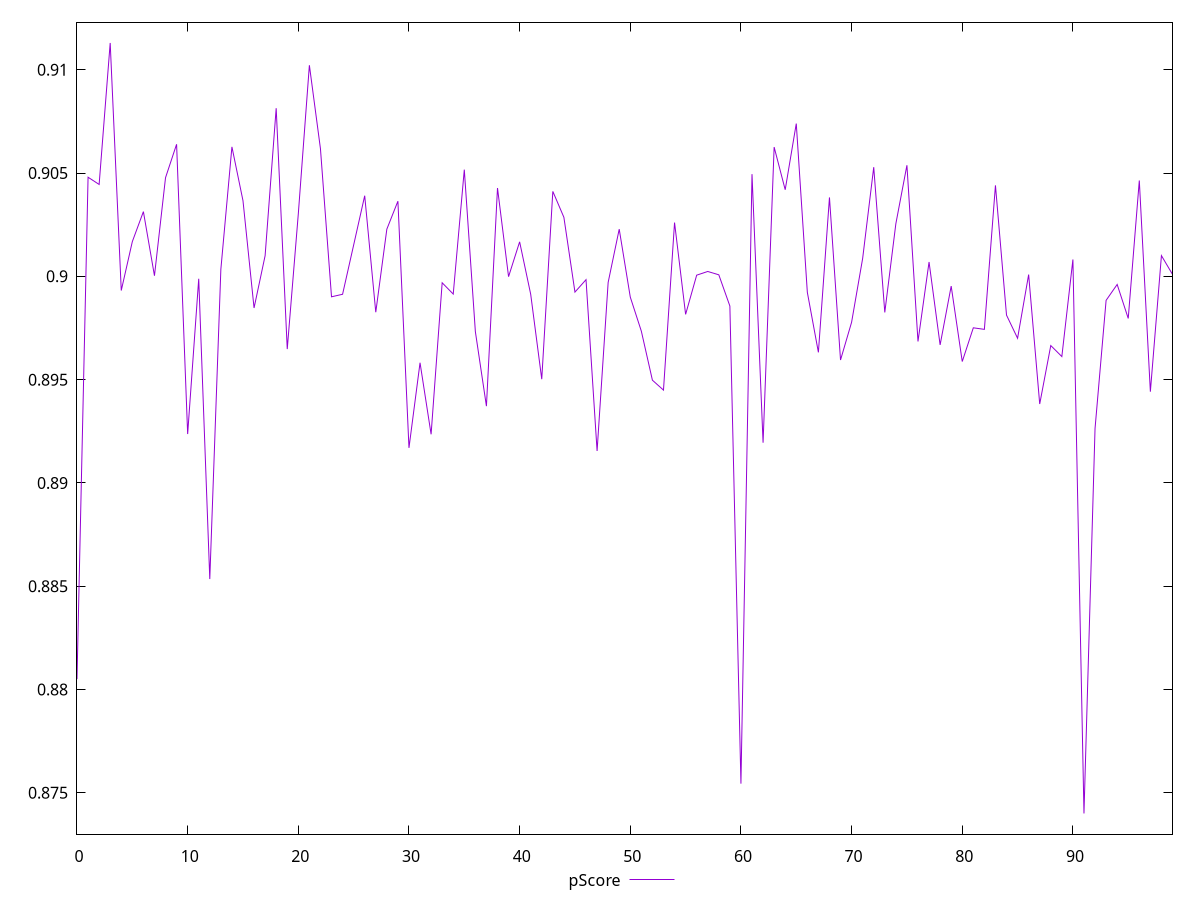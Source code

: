 reset

$pScore <<EOF
0 0.8805029197426848
1 0.9047986603196576
2 0.904448238596021
3 0.9112985781048799
4 0.8993142726745476
5 0.9016817220679119
6 0.9031335159367324
7 0.9000298956769686
8 0.9047756990311211
9 0.9063936018800723
10 0.8923659716984147
11 0.8998826431528543
12 0.8853458960343829
13 0.9003416875676706
14 0.9062675813234834
15 0.9036611092638049
16 0.8984693222463579
17 0.9010009998363396
18 0.9081399973249027
19 0.8964798126216622
20 0.903026819037008
21 0.9102201336807301
22 0.9061801464773755
23 0.8990102780895577
24 0.8991325763894119
25 0.901514804546128
26 0.9039039463666196
27 0.8982633599626646
28 0.9022843266813905
29 0.9036386702690025
30 0.8916967028343886
31 0.8958172456154954
32 0.8923538794097754
33 0.899688989657971
34 0.8991423836917449
35 0.9051644390086098
36 0.8973251305017063
37 0.8937161056872341
38 0.9042756944866615
39 0.8999849478333946
40 0.9016713741284231
41 0.8991338840530836
42 0.8950219676518768
43 0.90411261189123
44 0.902857671251556
45 0.8992384738530184
46 0.8998396228003077
47 0.8915471471516677
48 0.8997059488454047
49 0.9022849717047248
50 0.8989965401335273
51 0.8973448923110433
52 0.8949727611727096
53 0.8944928297731156
54 0.9026027447978848
55 0.8981596562462569
56 0.9000572510211617
57 0.9002362845768135
58 0.9000748349157686
59 0.8985624065105766
60 0.8754422483252216
61 0.90494784984314
62 0.8919464477505851
63 0.9062580792693145
64 0.9041925694160884
65 0.9073946694304836
66 0.8992286705143104
67 0.8963204549499726
68 0.9038194000294855
69 0.8959504301729104
70 0.8977772747173992
71 0.9008705850445005
72 0.905284107445474
73 0.8982541728264978
74 0.9025486324373377
75 0.9053776319834452
76 0.896848387933514
77 0.9006933369508987
78 0.8966813422670006
79 0.8995278165937209
80 0.8958762266503598
81 0.8975088536110368
82 0.8974338006673525
83 0.9044054347276491
84 0.8981228897973699
85 0.8970027877916328
86 0.9000859055806846
87 0.8938203393440531
88 0.8966502975962076
89 0.8961173073587887
90 0.9008160615864527
91 0.8739984652628199
92 0.8926318610978925
93 0.8988381694286307
94 0.8996074380858045
95 0.8979632848328671
96 0.9046410718516633
97 0.8944161965132478
98 0.9010029457694324
99 0.9000963245527077
EOF

set key outside below
set xrange [0:99]
set yrange [0.8729984652628199:0.9122985781048799]
set trange [0.8729984652628199:0.9122985781048799]
set terminal svg size 640, 500 enhanced background rgb 'white'
set output "reports/report_00030_2021-02-24T20-42-31.540Z/mainthread-work-breakdown/samples/music/pScore/values.svg"

plot $pScore title "pScore" with line

reset
